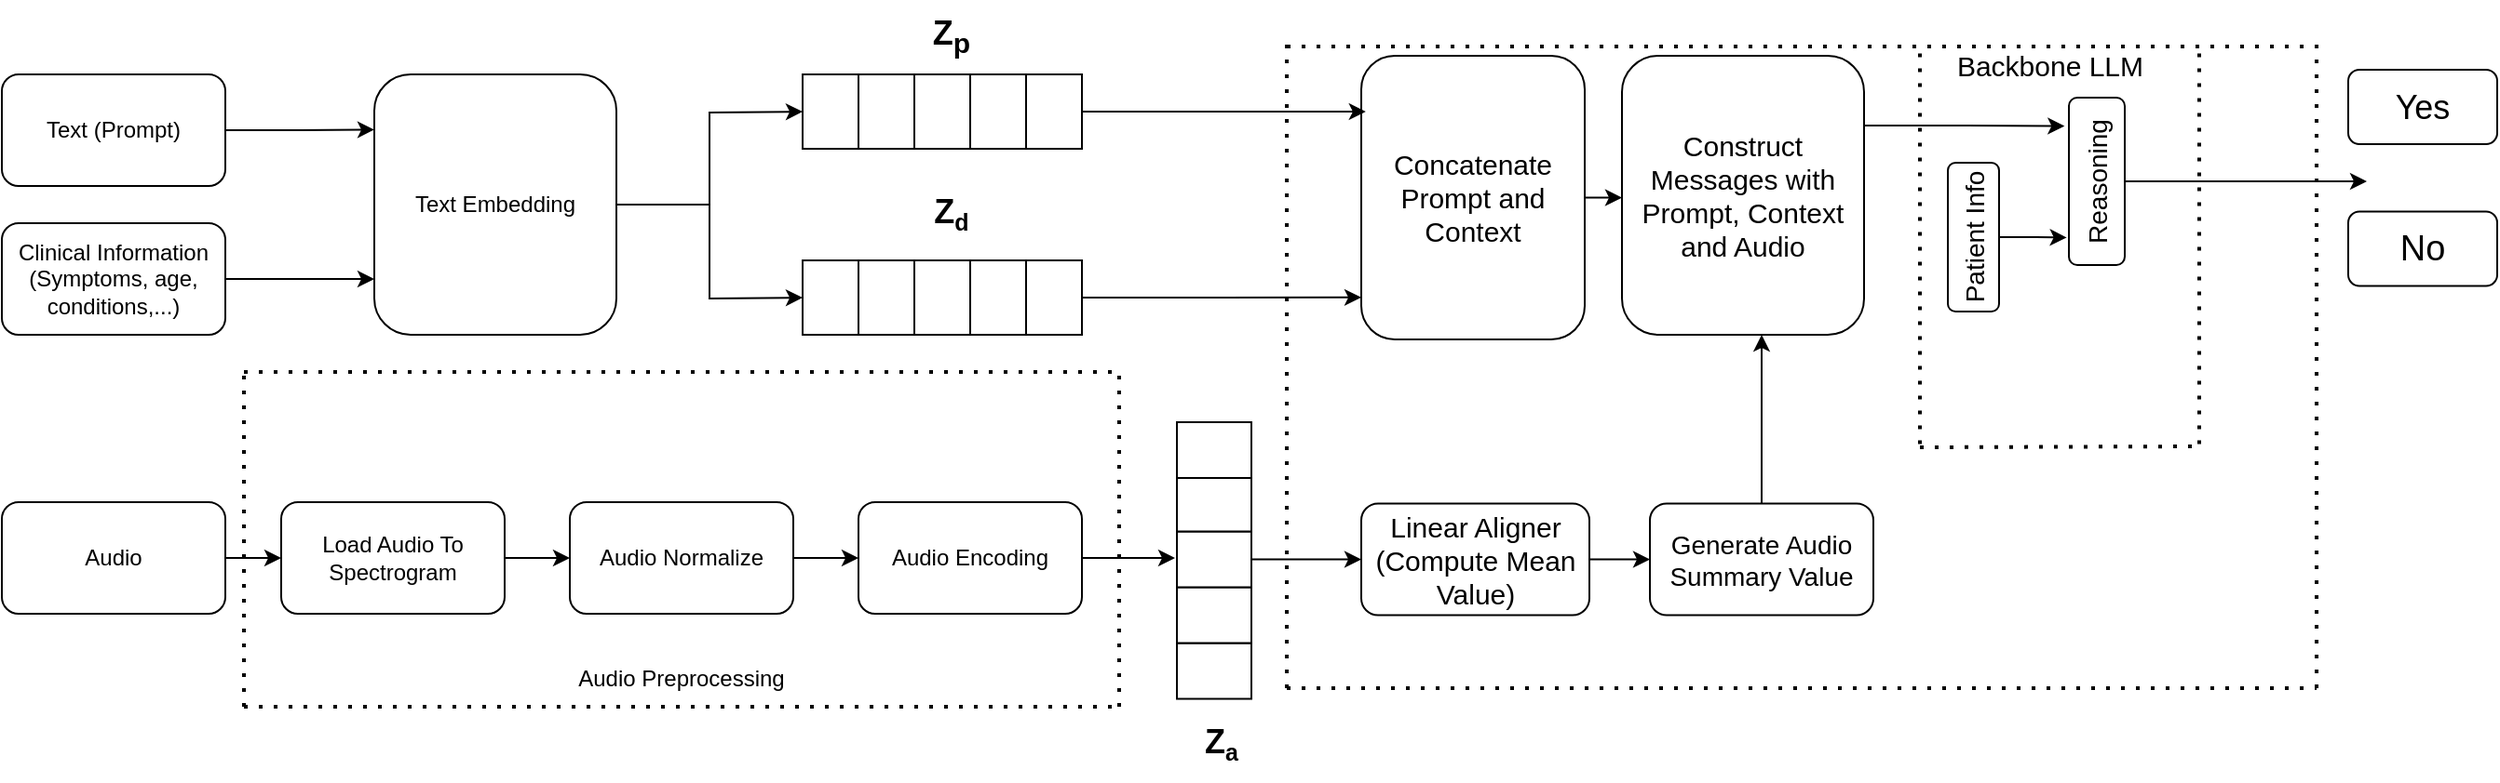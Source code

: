 <mxfile version="26.2.8">
  <diagram name="Page-1" id="ClKewfaFQdFFM47pFRAS">
    <mxGraphModel dx="1428" dy="743" grid="1" gridSize="10" guides="1" tooltips="1" connect="1" arrows="1" fold="1" page="1" pageScale="1" pageWidth="827" pageHeight="1169" math="0" shadow="0">
      <root>
        <mxCell id="0" />
        <mxCell id="1" parent="0" />
        <mxCell id="TKMiJfSwWeMEldTkSYpw-5" value="" style="edgeStyle=orthogonalEdgeStyle;rounded=0;orthogonalLoop=1;jettySize=auto;html=1;" parent="1" source="TKMiJfSwWeMEldTkSYpw-1" target="TKMiJfSwWeMEldTkSYpw-4" edge="1">
          <mxGeometry relative="1" as="geometry" />
        </mxCell>
        <mxCell id="TKMiJfSwWeMEldTkSYpw-1" value="Audio" style="rounded=1;whiteSpace=wrap;html=1;" parent="1" vertex="1">
          <mxGeometry x="10" y="490" width="120" height="60" as="geometry" />
        </mxCell>
        <mxCell id="TKMiJfSwWeMEldTkSYpw-10" style="edgeStyle=orthogonalEdgeStyle;rounded=0;orthogonalLoop=1;jettySize=auto;html=1;" parent="1" source="TKMiJfSwWeMEldTkSYpw-2" edge="1">
          <mxGeometry relative="1" as="geometry">
            <mxPoint x="210" y="370.0" as="targetPoint" />
          </mxGeometry>
        </mxCell>
        <mxCell id="TKMiJfSwWeMEldTkSYpw-2" value="Clinical Information&lt;div&gt;(Symptoms, age, conditions,...)&lt;/div&gt;" style="rounded=1;whiteSpace=wrap;html=1;" parent="1" vertex="1">
          <mxGeometry x="10" y="340" width="120" height="60" as="geometry" />
        </mxCell>
        <mxCell id="TKMiJfSwWeMEldTkSYpw-9" style="edgeStyle=orthogonalEdgeStyle;rounded=0;orthogonalLoop=1;jettySize=auto;html=1;exitX=1;exitY=0.5;exitDx=0;exitDy=0;" parent="1" source="TKMiJfSwWeMEldTkSYpw-3" edge="1">
          <mxGeometry relative="1" as="geometry">
            <mxPoint x="210" y="289.724" as="targetPoint" />
          </mxGeometry>
        </mxCell>
        <mxCell id="TKMiJfSwWeMEldTkSYpw-3" value="Text (Prompt)" style="rounded=1;whiteSpace=wrap;html=1;" parent="1" vertex="1">
          <mxGeometry x="10" y="260" width="120" height="60" as="geometry" />
        </mxCell>
        <mxCell id="TKMiJfSwWeMEldTkSYpw-4" value="Load Audio To Spectrogram" style="rounded=1;whiteSpace=wrap;html=1;" parent="1" vertex="1">
          <mxGeometry x="160" y="490" width="120" height="60" as="geometry" />
        </mxCell>
        <mxCell id="TKMiJfSwWeMEldTkSYpw-24" style="edgeStyle=orthogonalEdgeStyle;rounded=0;orthogonalLoop=1;jettySize=auto;html=1;" parent="1" source="TKMiJfSwWeMEldTkSYpw-11" edge="1">
          <mxGeometry relative="1" as="geometry">
            <mxPoint x="440" y="280" as="targetPoint" />
          </mxGeometry>
        </mxCell>
        <mxCell id="TKMiJfSwWeMEldTkSYpw-26" style="edgeStyle=orthogonalEdgeStyle;rounded=0;orthogonalLoop=1;jettySize=auto;html=1;" parent="1" source="TKMiJfSwWeMEldTkSYpw-11" edge="1">
          <mxGeometry relative="1" as="geometry">
            <mxPoint x="440" y="380" as="targetPoint" />
          </mxGeometry>
        </mxCell>
        <mxCell id="TKMiJfSwWeMEldTkSYpw-11" value="Text Embedding" style="rounded=1;whiteSpace=wrap;html=1;" parent="1" vertex="1">
          <mxGeometry x="210" y="260" width="130" height="140" as="geometry" />
        </mxCell>
        <mxCell id="TKMiJfSwWeMEldTkSYpw-14" value="" style="edgeStyle=orthogonalEdgeStyle;rounded=0;orthogonalLoop=1;jettySize=auto;html=1;" parent="1" source="TKMiJfSwWeMEldTkSYpw-4" target="TKMiJfSwWeMEldTkSYpw-13" edge="1">
          <mxGeometry relative="1" as="geometry">
            <mxPoint x="400" y="520" as="targetPoint" />
            <mxPoint x="330" y="520" as="sourcePoint" />
          </mxGeometry>
        </mxCell>
        <mxCell id="TKMiJfSwWeMEldTkSYpw-15" style="edgeStyle=orthogonalEdgeStyle;rounded=0;orthogonalLoop=1;jettySize=auto;html=1;entryX=0;entryY=0.5;entryDx=0;entryDy=0;" parent="1" source="TKMiJfSwWeMEldTkSYpw-13" target="TKMiJfSwWeMEldTkSYpw-16" edge="1">
          <mxGeometry relative="1" as="geometry">
            <mxPoint x="470" y="520" as="targetPoint" />
          </mxGeometry>
        </mxCell>
        <mxCell id="TKMiJfSwWeMEldTkSYpw-13" value="Audio Normalize" style="rounded=1;whiteSpace=wrap;html=1;" parent="1" vertex="1">
          <mxGeometry x="315" y="490" width="120" height="60" as="geometry" />
        </mxCell>
        <mxCell id="vZitdMvmhGxTPkHQ2-8U-8" style="edgeStyle=orthogonalEdgeStyle;rounded=0;orthogonalLoop=1;jettySize=auto;html=1;" parent="1" source="TKMiJfSwWeMEldTkSYpw-16" edge="1">
          <mxGeometry relative="1" as="geometry">
            <mxPoint x="640" y="520.0" as="targetPoint" />
          </mxGeometry>
        </mxCell>
        <mxCell id="TKMiJfSwWeMEldTkSYpw-16" value="Audio Encoding" style="rounded=1;whiteSpace=wrap;html=1;" parent="1" vertex="1">
          <mxGeometry x="470" y="490" width="120" height="60" as="geometry" />
        </mxCell>
        <mxCell id="TKMiJfSwWeMEldTkSYpw-18" value="" style="endArrow=none;dashed=1;html=1;dashPattern=1 3;strokeWidth=2;rounded=0;" parent="1" edge="1">
          <mxGeometry width="50" height="50" relative="1" as="geometry">
            <mxPoint x="140" y="600" as="sourcePoint" />
            <mxPoint x="140" y="420" as="targetPoint" />
          </mxGeometry>
        </mxCell>
        <mxCell id="TKMiJfSwWeMEldTkSYpw-20" value="" style="endArrow=none;dashed=1;html=1;dashPattern=1 3;strokeWidth=2;rounded=0;" parent="1" edge="1">
          <mxGeometry width="50" height="50" relative="1" as="geometry">
            <mxPoint x="140" y="420" as="sourcePoint" />
            <mxPoint x="610" y="420" as="targetPoint" />
          </mxGeometry>
        </mxCell>
        <mxCell id="TKMiJfSwWeMEldTkSYpw-21" value="" style="endArrow=none;dashed=1;html=1;dashPattern=1 3;strokeWidth=2;rounded=0;" parent="1" edge="1">
          <mxGeometry width="50" height="50" relative="1" as="geometry">
            <mxPoint x="140" y="600" as="sourcePoint" />
            <mxPoint x="610" y="600" as="targetPoint" />
          </mxGeometry>
        </mxCell>
        <mxCell id="TKMiJfSwWeMEldTkSYpw-22" value="Audio Preprocessing" style="text;html=1;align=center;verticalAlign=middle;whiteSpace=wrap;rounded=0;" parent="1" vertex="1">
          <mxGeometry x="280" y="570" width="190" height="30" as="geometry" />
        </mxCell>
        <mxCell id="TKMiJfSwWeMEldTkSYpw-27" value="" style="rounded=0;whiteSpace=wrap;html=1;" parent="1" vertex="1">
          <mxGeometry x="440" y="260" width="30" height="40" as="geometry" />
        </mxCell>
        <mxCell id="TKMiJfSwWeMEldTkSYpw-28" value="" style="rounded=0;whiteSpace=wrap;html=1;" parent="1" vertex="1">
          <mxGeometry x="470" y="260" width="30" height="40" as="geometry" />
        </mxCell>
        <mxCell id="TKMiJfSwWeMEldTkSYpw-29" value="" style="rounded=0;whiteSpace=wrap;html=1;" parent="1" vertex="1">
          <mxGeometry x="530" y="260" width="30" height="40" as="geometry" />
        </mxCell>
        <mxCell id="TKMiJfSwWeMEldTkSYpw-30" value="" style="rounded=0;whiteSpace=wrap;html=1;" parent="1" vertex="1">
          <mxGeometry x="500" y="260" width="30" height="40" as="geometry" />
        </mxCell>
        <mxCell id="TKMiJfSwWeMEldTkSYpw-31" value="" style="rounded=0;whiteSpace=wrap;html=1;" parent="1" vertex="1">
          <mxGeometry x="560" y="260" width="30" height="40" as="geometry" />
        </mxCell>
        <mxCell id="TKMiJfSwWeMEldTkSYpw-33" value="" style="rounded=0;whiteSpace=wrap;html=1;" parent="1" vertex="1">
          <mxGeometry x="440" y="360" width="30" height="40" as="geometry" />
        </mxCell>
        <mxCell id="TKMiJfSwWeMEldTkSYpw-34" value="" style="rounded=0;whiteSpace=wrap;html=1;" parent="1" vertex="1">
          <mxGeometry x="470" y="360" width="30" height="40" as="geometry" />
        </mxCell>
        <mxCell id="TKMiJfSwWeMEldTkSYpw-35" value="" style="rounded=0;whiteSpace=wrap;html=1;" parent="1" vertex="1">
          <mxGeometry x="530" y="360" width="30" height="40" as="geometry" />
        </mxCell>
        <mxCell id="TKMiJfSwWeMEldTkSYpw-36" value="" style="rounded=0;whiteSpace=wrap;html=1;" parent="1" vertex="1">
          <mxGeometry x="500" y="360" width="30" height="40" as="geometry" />
        </mxCell>
        <mxCell id="TKMiJfSwWeMEldTkSYpw-37" value="" style="rounded=0;whiteSpace=wrap;html=1;" parent="1" vertex="1">
          <mxGeometry x="560" y="360" width="30" height="40" as="geometry" />
        </mxCell>
        <mxCell id="TKMiJfSwWeMEldTkSYpw-38" value="" style="rounded=0;whiteSpace=wrap;html=1;rotation=-90;" parent="1" vertex="1">
          <mxGeometry x="646" y="560.75" width="30" height="40" as="geometry" />
        </mxCell>
        <mxCell id="TKMiJfSwWeMEldTkSYpw-60" value="&lt;b&gt;&lt;font style=&quot;font-size: 18px;&quot;&gt;Z&lt;sub&gt;p&lt;/sub&gt;&lt;/font&gt;&lt;/b&gt;" style="text;html=1;align=center;verticalAlign=middle;whiteSpace=wrap;rounded=0;" parent="1" vertex="1">
          <mxGeometry x="485" y="220" width="70" height="40" as="geometry" />
        </mxCell>
        <mxCell id="TKMiJfSwWeMEldTkSYpw-62" value="&lt;b&gt;&lt;font style=&quot;font-size: 18px;&quot;&gt;Z&lt;/font&gt;&lt;font style=&quot;font-size: 15px;&quot;&gt;&lt;sub&gt;a&lt;/sub&gt;&lt;/font&gt;&lt;/b&gt;" style="text;html=1;align=center;verticalAlign=middle;whiteSpace=wrap;rounded=0;rotation=0;" parent="1" vertex="1">
          <mxGeometry x="630" y="600" width="70" height="40" as="geometry" />
        </mxCell>
        <mxCell id="TKMiJfSwWeMEldTkSYpw-63" value="&lt;b&gt;&lt;font style=&quot;font-size: 18px;&quot;&gt;Z&lt;/font&gt;&lt;font style=&quot;font-size: 15px;&quot;&gt;&lt;sub&gt;d&lt;/sub&gt;&lt;/font&gt;&lt;/b&gt;" style="text;html=1;align=center;verticalAlign=middle;whiteSpace=wrap;rounded=0;" parent="1" vertex="1">
          <mxGeometry x="485" y="315" width="70" height="40" as="geometry" />
        </mxCell>
        <mxCell id="nXDunIABsVwkjvtaxsHg-3" value="" style="endArrow=none;dashed=1;html=1;dashPattern=1 3;strokeWidth=2;rounded=0;" parent="1" edge="1">
          <mxGeometry width="50" height="50" relative="1" as="geometry">
            <mxPoint x="700" y="590" as="sourcePoint" />
            <mxPoint x="1253" y="590" as="targetPoint" />
          </mxGeometry>
        </mxCell>
        <mxCell id="nXDunIABsVwkjvtaxsHg-4" value="" style="endArrow=none;dashed=1;html=1;dashPattern=1 3;strokeWidth=2;rounded=0;" parent="1" edge="1">
          <mxGeometry width="50" height="50" relative="1" as="geometry">
            <mxPoint x="700" y="590" as="sourcePoint" />
            <mxPoint x="700" y="240" as="targetPoint" />
          </mxGeometry>
        </mxCell>
        <mxCell id="nXDunIABsVwkjvtaxsHg-5" value="" style="endArrow=none;dashed=1;html=1;dashPattern=1 3;strokeWidth=2;rounded=0;" parent="1" edge="1">
          <mxGeometry width="50" height="50" relative="1" as="geometry">
            <mxPoint x="700" y="245" as="sourcePoint" />
            <mxPoint x="1253" y="245" as="targetPoint" />
          </mxGeometry>
        </mxCell>
        <mxCell id="nXDunIABsVwkjvtaxsHg-36" style="edgeStyle=orthogonalEdgeStyle;rounded=0;orthogonalLoop=1;jettySize=auto;html=1;entryX=0;entryY=0.5;entryDx=0;entryDy=0;" parent="1" source="nXDunIABsVwkjvtaxsHg-18" target="nXDunIABsVwkjvtaxsHg-37" edge="1">
          <mxGeometry relative="1" as="geometry">
            <mxPoint x="890" y="520.75" as="targetPoint" />
          </mxGeometry>
        </mxCell>
        <mxCell id="nXDunIABsVwkjvtaxsHg-18" value="&lt;font style=&quot;font-size: 15px;&quot;&gt;Linear Aligner&lt;/font&gt;&lt;div&gt;&lt;font style=&quot;font-size: 15px;&quot;&gt;(Compute Mean Value)&lt;/font&gt;&lt;/div&gt;" style="rounded=1;whiteSpace=wrap;html=1;" parent="1" vertex="1">
          <mxGeometry x="740" y="490.75" width="122.5" height="60" as="geometry" />
        </mxCell>
        <mxCell id="nXDunIABsVwkjvtaxsHg-37" value="&lt;span style=&quot;font-size: 14px;&quot;&gt;Generate Audio Summary Value&lt;/span&gt;" style="rounded=1;whiteSpace=wrap;html=1;" parent="1" vertex="1">
          <mxGeometry x="895" y="490.75" width="120" height="60" as="geometry" />
        </mxCell>
        <mxCell id="nXDunIABsVwkjvtaxsHg-42" style="edgeStyle=orthogonalEdgeStyle;rounded=0;orthogonalLoop=1;jettySize=auto;html=1;" parent="1" source="nXDunIABsVwkjvtaxsHg-40" edge="1">
          <mxGeometry relative="1" as="geometry">
            <mxPoint x="880" y="326.25" as="targetPoint" />
          </mxGeometry>
        </mxCell>
        <mxCell id="nXDunIABsVwkjvtaxsHg-40" value="&lt;font style=&quot;font-size: 15px;&quot;&gt;Concatenate Prompt and Context&lt;/font&gt;" style="rounded=1;whiteSpace=wrap;html=1;" parent="1" vertex="1">
          <mxGeometry x="740" y="250" width="120" height="152.5" as="geometry" />
        </mxCell>
        <mxCell id="nXDunIABsVwkjvtaxsHg-43" value="&lt;font style=&quot;font-size: 15px;&quot;&gt;Construct Messages with Prompt, Context and Audio&lt;/font&gt;" style="rounded=1;whiteSpace=wrap;html=1;" parent="1" vertex="1">
          <mxGeometry x="880" y="250" width="130" height="150" as="geometry" />
        </mxCell>
        <mxCell id="nXDunIABsVwkjvtaxsHg-79" style="edgeStyle=orthogonalEdgeStyle;rounded=0;orthogonalLoop=1;jettySize=auto;html=1;" parent="1" source="nXDunIABsVwkjvtaxsHg-59" edge="1">
          <mxGeometry relative="1" as="geometry">
            <mxPoint x="1280" y="317.5" as="targetPoint" />
          </mxGeometry>
        </mxCell>
        <mxCell id="nXDunIABsVwkjvtaxsHg-59" value="&lt;font style=&quot;font-size: 14px;&quot;&gt;Reasoning&lt;/font&gt;" style="rounded=1;whiteSpace=wrap;html=1;rotation=-90;" parent="1" vertex="1">
          <mxGeometry x="1090" y="302.5" width="90" height="30" as="geometry" />
        </mxCell>
        <mxCell id="nXDunIABsVwkjvtaxsHg-60" value="&lt;font style=&quot;font-size: 15px;&quot;&gt;Backbone LLM&lt;/font&gt;" style="text;html=1;align=center;verticalAlign=middle;whiteSpace=wrap;rounded=0;" parent="1" vertex="1">
          <mxGeometry x="1050" y="240.0" width="120" height="30" as="geometry" />
        </mxCell>
        <mxCell id="nXDunIABsVwkjvtaxsHg-61" value="&lt;font style=&quot;font-size: 14px;&quot;&gt;Patient Info&lt;/font&gt;" style="rounded=1;whiteSpace=wrap;html=1;rotation=-90;" parent="1" vertex="1">
          <mxGeometry x="1028.75" y="333.75" width="80" height="27.5" as="geometry" />
        </mxCell>
        <mxCell id="nXDunIABsVwkjvtaxsHg-69" value="" style="endArrow=none;dashed=1;html=1;dashPattern=1 3;strokeWidth=2;rounded=0;" parent="1" edge="1">
          <mxGeometry width="50" height="50" relative="1" as="geometry">
            <mxPoint x="1040" y="458.75" as="sourcePoint" />
            <mxPoint x="1040" y="248.75" as="targetPoint" />
          </mxGeometry>
        </mxCell>
        <mxCell id="nXDunIABsVwkjvtaxsHg-70" value="" style="endArrow=none;dashed=1;html=1;dashPattern=1 3;strokeWidth=2;rounded=0;" parent="1" edge="1">
          <mxGeometry width="50" height="50" relative="1" as="geometry">
            <mxPoint x="1190" y="458.75" as="sourcePoint" />
            <mxPoint x="1190" y="248.75" as="targetPoint" />
          </mxGeometry>
        </mxCell>
        <mxCell id="nXDunIABsVwkjvtaxsHg-71" value="" style="endArrow=none;dashed=1;html=1;dashPattern=1 3;strokeWidth=2;rounded=0;" parent="1" edge="1">
          <mxGeometry width="50" height="50" relative="1" as="geometry">
            <mxPoint x="1040" y="460.5" as="sourcePoint" />
            <mxPoint x="1190" y="460.0" as="targetPoint" />
          </mxGeometry>
        </mxCell>
        <mxCell id="nXDunIABsVwkjvtaxsHg-72" style="edgeStyle=orthogonalEdgeStyle;rounded=0;orthogonalLoop=1;jettySize=auto;html=1;exitX=1;exitY=0.25;exitDx=0;exitDy=0;entryX=0.83;entryY=-0.078;entryDx=0;entryDy=0;entryPerimeter=0;" parent="1" source="nXDunIABsVwkjvtaxsHg-43" target="nXDunIABsVwkjvtaxsHg-59" edge="1">
          <mxGeometry relative="1" as="geometry" />
        </mxCell>
        <mxCell id="nXDunIABsVwkjvtaxsHg-76" style="edgeStyle=orthogonalEdgeStyle;rounded=0;orthogonalLoop=1;jettySize=auto;html=1;entryX=0.164;entryY=-0.039;entryDx=0;entryDy=0;entryPerimeter=0;" parent="1" source="nXDunIABsVwkjvtaxsHg-61" target="nXDunIABsVwkjvtaxsHg-59" edge="1">
          <mxGeometry relative="1" as="geometry" />
        </mxCell>
        <mxCell id="nXDunIABsVwkjvtaxsHg-78" value="" style="endArrow=none;dashed=1;html=1;dashPattern=1 3;strokeWidth=2;rounded=0;" parent="1" edge="1">
          <mxGeometry width="50" height="50" relative="1" as="geometry">
            <mxPoint x="1253" y="590" as="sourcePoint" />
            <mxPoint x="1253" y="240" as="targetPoint" />
          </mxGeometry>
        </mxCell>
        <mxCell id="nXDunIABsVwkjvtaxsHg-80" value="&lt;font style=&quot;font-size: 19px;&quot;&gt;No&lt;/font&gt;" style="rounded=1;whiteSpace=wrap;html=1;" parent="1" vertex="1">
          <mxGeometry x="1270" y="333.75" width="80" height="40" as="geometry" />
        </mxCell>
        <mxCell id="nXDunIABsVwkjvtaxsHg-81" value="&lt;font style=&quot;font-size: 18px;&quot;&gt;Yes&lt;/font&gt;" style="rounded=1;whiteSpace=wrap;html=1;" parent="1" vertex="1">
          <mxGeometry x="1270" y="257.5" width="80" height="40" as="geometry" />
        </mxCell>
        <mxCell id="vZitdMvmhGxTPkHQ2-8U-1" value="" style="rounded=0;whiteSpace=wrap;html=1;rotation=-90;" parent="1" vertex="1">
          <mxGeometry x="646" y="530.75" width="30" height="40" as="geometry" />
        </mxCell>
        <mxCell id="vZitdMvmhGxTPkHQ2-8U-14" style="edgeStyle=orthogonalEdgeStyle;rounded=0;orthogonalLoop=1;jettySize=auto;html=1;" parent="1" source="vZitdMvmhGxTPkHQ2-8U-2" edge="1">
          <mxGeometry relative="1" as="geometry">
            <mxPoint x="740" y="520.75" as="targetPoint" />
          </mxGeometry>
        </mxCell>
        <mxCell id="vZitdMvmhGxTPkHQ2-8U-2" value="" style="rounded=0;whiteSpace=wrap;html=1;rotation=-90;" parent="1" vertex="1">
          <mxGeometry x="646" y="500.75" width="30" height="40" as="geometry" />
        </mxCell>
        <mxCell id="vZitdMvmhGxTPkHQ2-8U-3" value="" style="rounded=0;whiteSpace=wrap;html=1;rotation=-90;" parent="1" vertex="1">
          <mxGeometry x="646" y="470.75" width="30" height="40" as="geometry" />
        </mxCell>
        <mxCell id="vZitdMvmhGxTPkHQ2-8U-4" value="" style="rounded=0;whiteSpace=wrap;html=1;rotation=-90;" parent="1" vertex="1">
          <mxGeometry x="646" y="442" width="30" height="40" as="geometry" />
        </mxCell>
        <mxCell id="vZitdMvmhGxTPkHQ2-8U-9" value="" style="endArrow=none;dashed=1;html=1;dashPattern=1 3;strokeWidth=2;rounded=0;" parent="1" edge="1">
          <mxGeometry width="50" height="50" relative="1" as="geometry">
            <mxPoint x="610" y="600" as="sourcePoint" />
            <mxPoint x="610" y="420" as="targetPoint" />
          </mxGeometry>
        </mxCell>
        <mxCell id="vZitdMvmhGxTPkHQ2-8U-11" style="edgeStyle=orthogonalEdgeStyle;rounded=0;orthogonalLoop=1;jettySize=auto;html=1;entryX=0.02;entryY=0.197;entryDx=0;entryDy=0;entryPerimeter=0;" parent="1" source="TKMiJfSwWeMEldTkSYpw-31" target="nXDunIABsVwkjvtaxsHg-40" edge="1">
          <mxGeometry relative="1" as="geometry" />
        </mxCell>
        <mxCell id="vZitdMvmhGxTPkHQ2-8U-12" style="edgeStyle=orthogonalEdgeStyle;rounded=0;orthogonalLoop=1;jettySize=auto;html=1;entryX=0;entryY=0.852;entryDx=0;entryDy=0;entryPerimeter=0;" parent="1" source="TKMiJfSwWeMEldTkSYpw-37" target="nXDunIABsVwkjvtaxsHg-40" edge="1">
          <mxGeometry relative="1" as="geometry" />
        </mxCell>
        <mxCell id="vZitdMvmhGxTPkHQ2-8U-15" style="edgeStyle=orthogonalEdgeStyle;rounded=0;orthogonalLoop=1;jettySize=auto;html=1;entryX=0.577;entryY=1;entryDx=0;entryDy=0;entryPerimeter=0;" parent="1" source="nXDunIABsVwkjvtaxsHg-37" target="nXDunIABsVwkjvtaxsHg-43" edge="1">
          <mxGeometry relative="1" as="geometry" />
        </mxCell>
      </root>
    </mxGraphModel>
  </diagram>
</mxfile>
